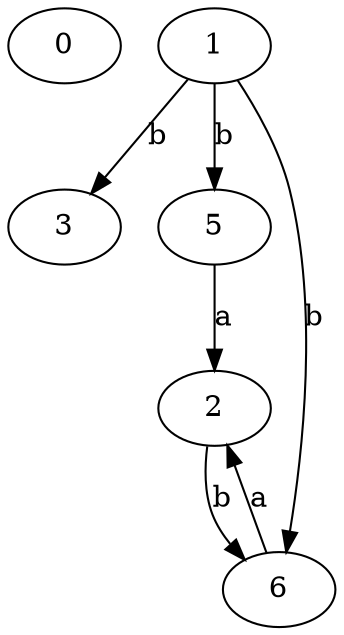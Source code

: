 strict digraph  {
0;
1;
2;
3;
5;
6;
1 -> 3  [label=b];
1 -> 5  [label=b];
1 -> 6  [label=b];
2 -> 6  [label=b];
5 -> 2  [label=a];
6 -> 2  [label=a];
}
